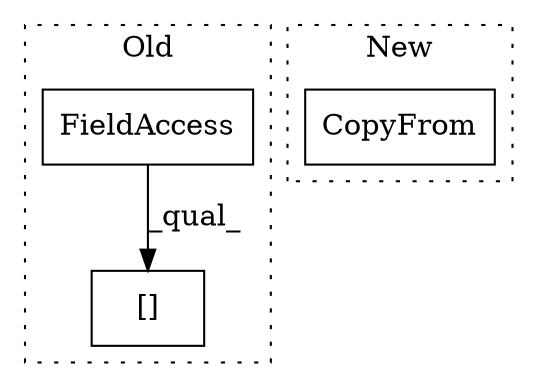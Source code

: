 digraph G {
subgraph cluster0 {
1 [label="[]" a="2" s="11153,11176" l="16,1" shape="box"];
3 [label="FieldAccess" a="22" s="11153" l="15" shape="box"];
label = "Old";
style="dotted";
}
subgraph cluster1 {
2 [label="CopyFrom" a="32" s="10556,10648" l="9,1" shape="box"];
label = "New";
style="dotted";
}
3 -> 1 [label="_qual_"];
}